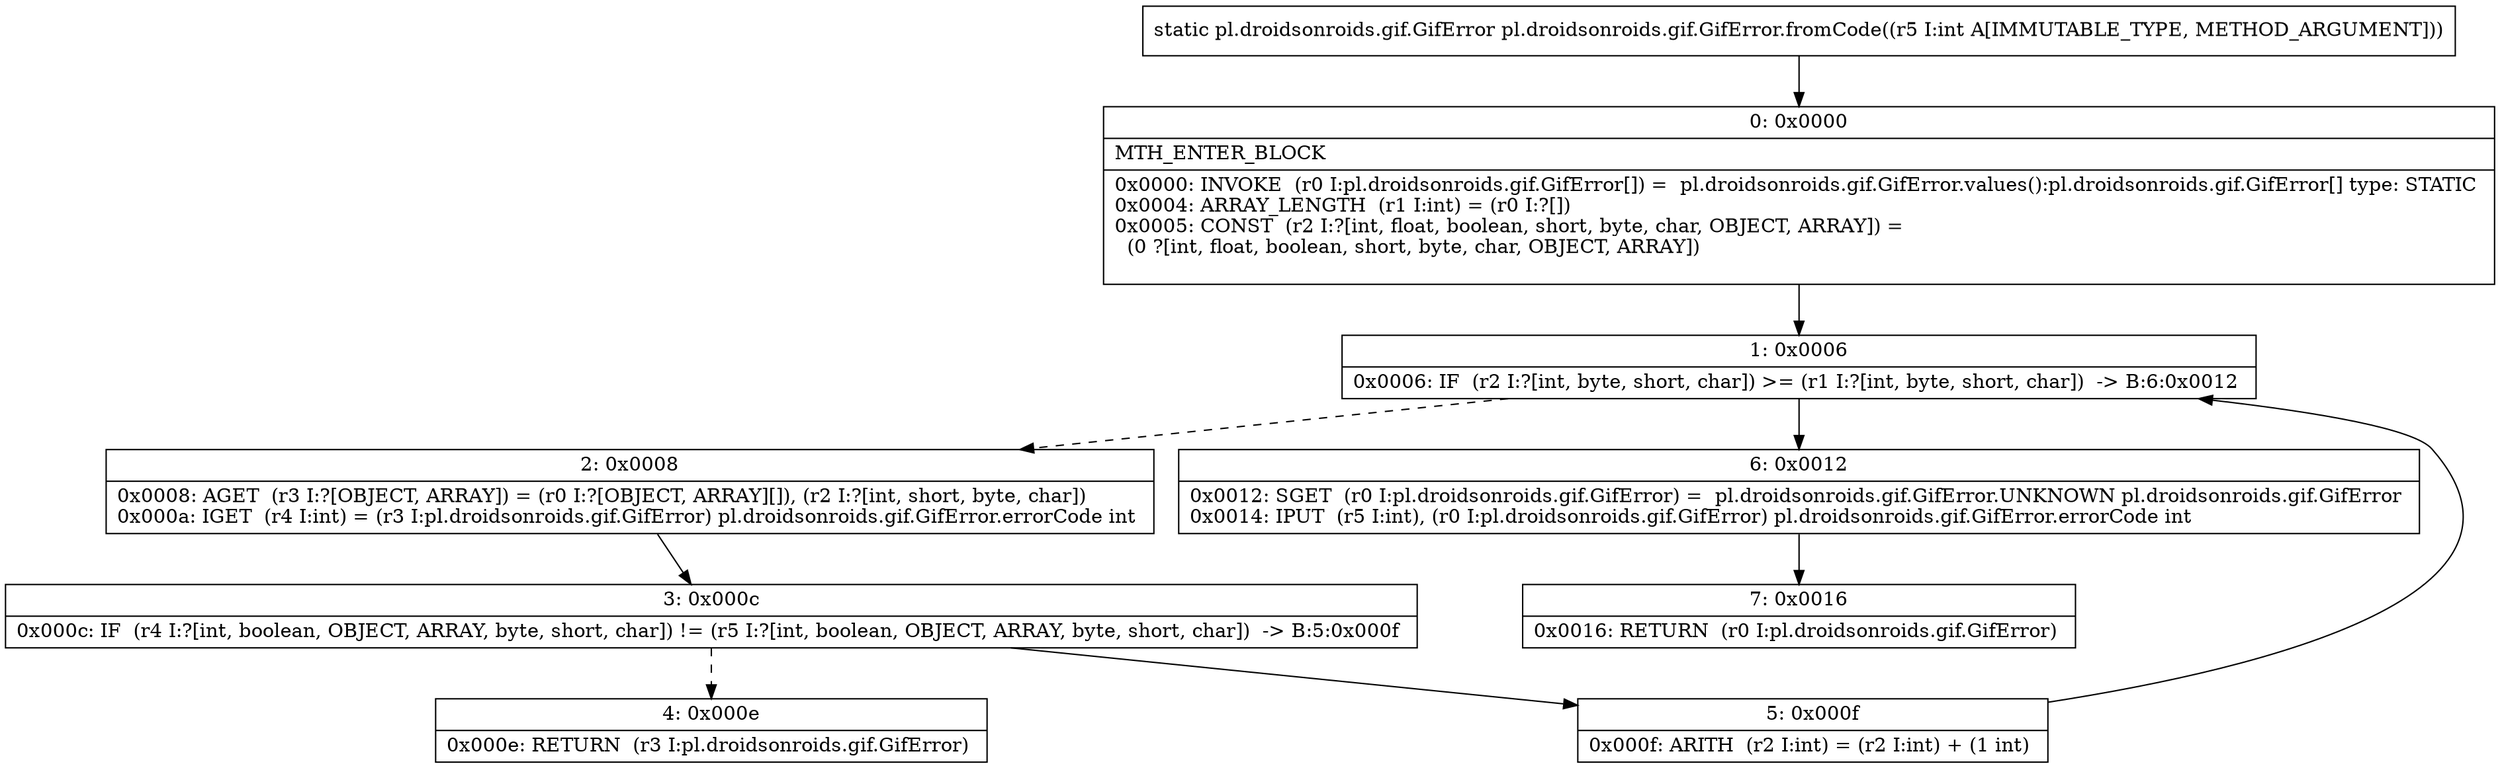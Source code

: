 digraph "CFG forpl.droidsonroids.gif.GifError.fromCode(I)Lpl\/droidsonroids\/gif\/GifError;" {
Node_0 [shape=record,label="{0\:\ 0x0000|MTH_ENTER_BLOCK\l|0x0000: INVOKE  (r0 I:pl.droidsonroids.gif.GifError[]) =  pl.droidsonroids.gif.GifError.values():pl.droidsonroids.gif.GifError[] type: STATIC \l0x0004: ARRAY_LENGTH  (r1 I:int) = (r0 I:?[]) \l0x0005: CONST  (r2 I:?[int, float, boolean, short, byte, char, OBJECT, ARRAY]) = \l  (0 ?[int, float, boolean, short, byte, char, OBJECT, ARRAY])\l \l}"];
Node_1 [shape=record,label="{1\:\ 0x0006|0x0006: IF  (r2 I:?[int, byte, short, char]) \>= (r1 I:?[int, byte, short, char])  \-\> B:6:0x0012 \l}"];
Node_2 [shape=record,label="{2\:\ 0x0008|0x0008: AGET  (r3 I:?[OBJECT, ARRAY]) = (r0 I:?[OBJECT, ARRAY][]), (r2 I:?[int, short, byte, char]) \l0x000a: IGET  (r4 I:int) = (r3 I:pl.droidsonroids.gif.GifError) pl.droidsonroids.gif.GifError.errorCode int \l}"];
Node_3 [shape=record,label="{3\:\ 0x000c|0x000c: IF  (r4 I:?[int, boolean, OBJECT, ARRAY, byte, short, char]) != (r5 I:?[int, boolean, OBJECT, ARRAY, byte, short, char])  \-\> B:5:0x000f \l}"];
Node_4 [shape=record,label="{4\:\ 0x000e|0x000e: RETURN  (r3 I:pl.droidsonroids.gif.GifError) \l}"];
Node_5 [shape=record,label="{5\:\ 0x000f|0x000f: ARITH  (r2 I:int) = (r2 I:int) + (1 int) \l}"];
Node_6 [shape=record,label="{6\:\ 0x0012|0x0012: SGET  (r0 I:pl.droidsonroids.gif.GifError) =  pl.droidsonroids.gif.GifError.UNKNOWN pl.droidsonroids.gif.GifError \l0x0014: IPUT  (r5 I:int), (r0 I:pl.droidsonroids.gif.GifError) pl.droidsonroids.gif.GifError.errorCode int \l}"];
Node_7 [shape=record,label="{7\:\ 0x0016|0x0016: RETURN  (r0 I:pl.droidsonroids.gif.GifError) \l}"];
MethodNode[shape=record,label="{static pl.droidsonroids.gif.GifError pl.droidsonroids.gif.GifError.fromCode((r5 I:int A[IMMUTABLE_TYPE, METHOD_ARGUMENT])) }"];
MethodNode -> Node_0;
Node_0 -> Node_1;
Node_1 -> Node_2[style=dashed];
Node_1 -> Node_6;
Node_2 -> Node_3;
Node_3 -> Node_4[style=dashed];
Node_3 -> Node_5;
Node_5 -> Node_1;
Node_6 -> Node_7;
}

